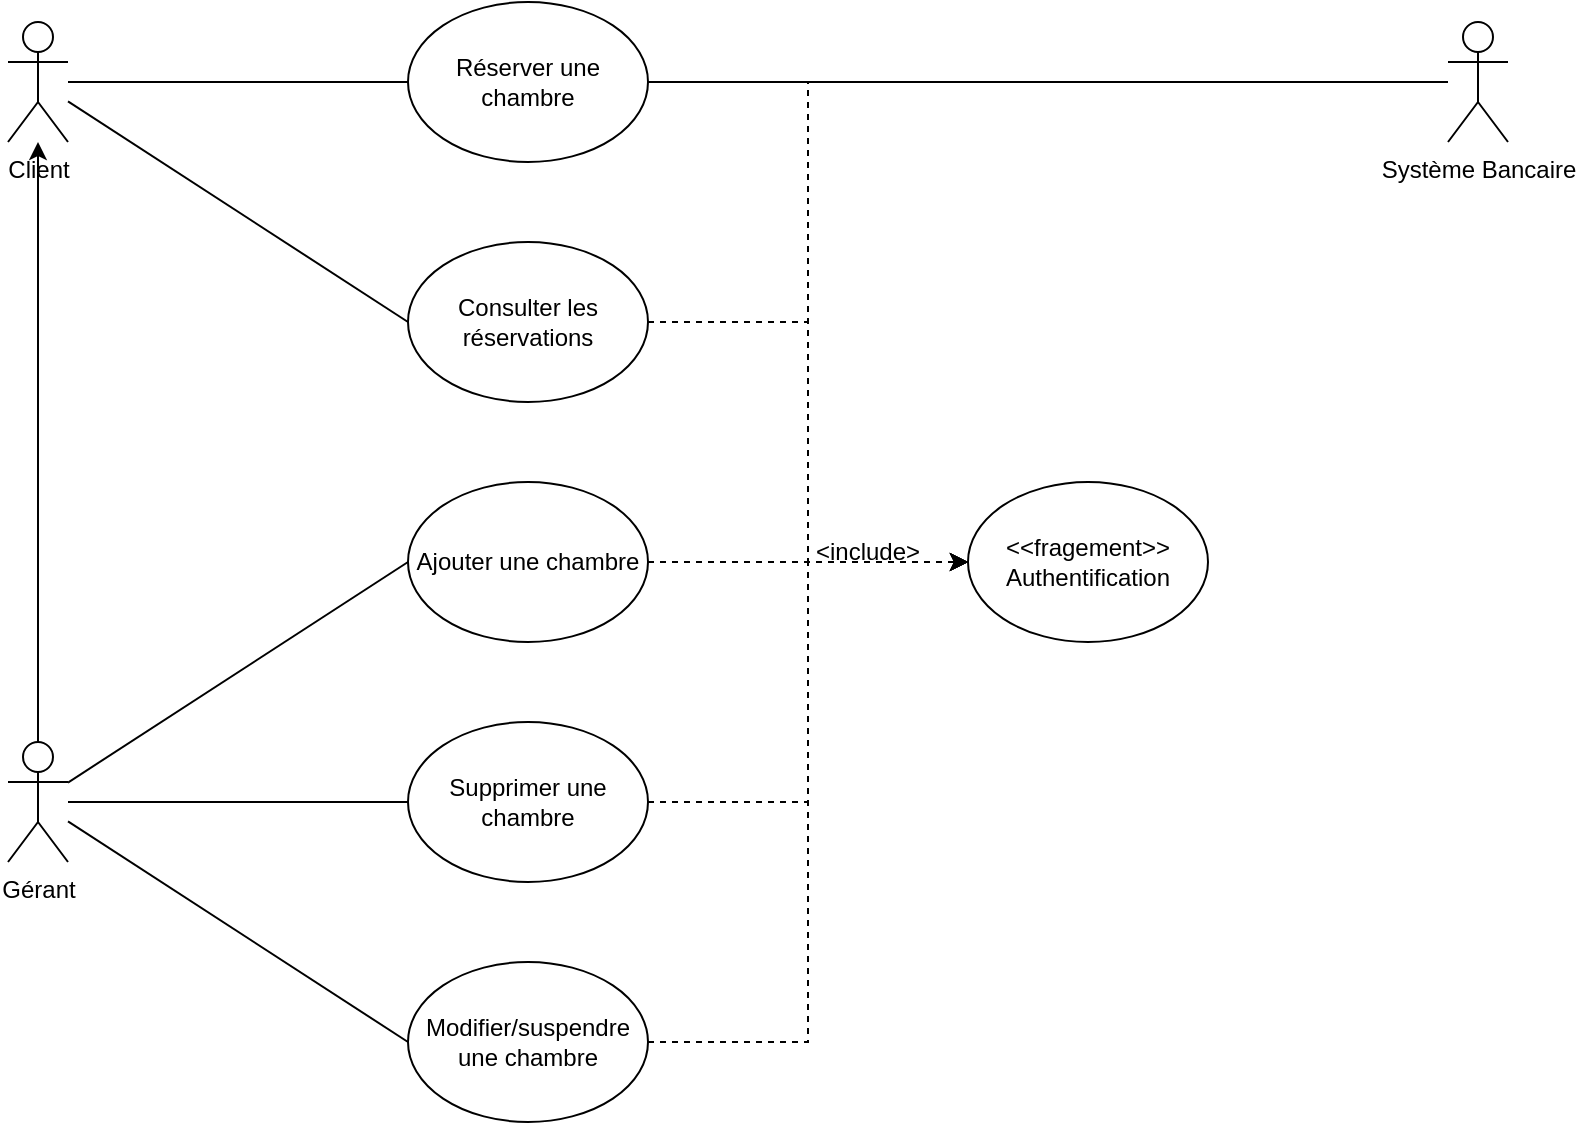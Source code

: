 <mxfile version="24.9.1">
  <diagram name="Page-1" id="KAWNbxfGmZyHJ1Ulraq9">
    <mxGraphModel dx="1520" dy="649" grid="1" gridSize="10" guides="1" tooltips="1" connect="1" arrows="1" fold="1" page="1" pageScale="1" pageWidth="827" pageHeight="1169" math="0" shadow="0">
      <root>
        <mxCell id="0" />
        <mxCell id="1" parent="0" />
        <mxCell id="KDoyVVp4210FgwLk8HPQ-1" value="&lt;div&gt;Client&lt;/div&gt;&lt;div&gt;&lt;br&gt;&lt;/div&gt;" style="shape=umlActor;verticalLabelPosition=bottom;verticalAlign=top;html=1;outlineConnect=0;" vertex="1" parent="1">
          <mxGeometry x="40" y="370" width="30" height="60" as="geometry" />
        </mxCell>
        <mxCell id="KDoyVVp4210FgwLk8HPQ-21" style="edgeStyle=orthogonalEdgeStyle;rounded=0;orthogonalLoop=1;jettySize=auto;html=1;entryX=0;entryY=0.5;entryDx=0;entryDy=0;dashed=1;exitX=1;exitY=0.5;exitDx=0;exitDy=0;" edge="1" parent="1" source="KDoyVVp4210FgwLk8HPQ-3" target="KDoyVVp4210FgwLk8HPQ-14">
          <mxGeometry relative="1" as="geometry">
            <mxPoint x="360" y="400" as="sourcePoint" />
          </mxGeometry>
        </mxCell>
        <mxCell id="KDoyVVp4210FgwLk8HPQ-3" value="Réserver une chambre" style="ellipse;whiteSpace=wrap;html=1;" vertex="1" parent="1">
          <mxGeometry x="240" y="360" width="120" height="80" as="geometry" />
        </mxCell>
        <mxCell id="KDoyVVp4210FgwLk8HPQ-5" value="&lt;div&gt;Gérant&lt;/div&gt;" style="shape=umlActor;verticalLabelPosition=bottom;verticalAlign=top;html=1;outlineConnect=0;" vertex="1" parent="1">
          <mxGeometry x="40" y="730" width="30" height="60" as="geometry" />
        </mxCell>
        <mxCell id="KDoyVVp4210FgwLk8HPQ-20" style="edgeStyle=orthogonalEdgeStyle;rounded=0;orthogonalLoop=1;jettySize=auto;html=1;entryX=0;entryY=0.5;entryDx=0;entryDy=0;dashed=1;" edge="1" parent="1" source="KDoyVVp4210FgwLk8HPQ-6" target="KDoyVVp4210FgwLk8HPQ-14">
          <mxGeometry relative="1" as="geometry" />
        </mxCell>
        <mxCell id="KDoyVVp4210FgwLk8HPQ-6" value="Ajouter une chambre" style="ellipse;whiteSpace=wrap;html=1;" vertex="1" parent="1">
          <mxGeometry x="240" y="600" width="120" height="80" as="geometry" />
        </mxCell>
        <mxCell id="KDoyVVp4210FgwLk8HPQ-19" style="edgeStyle=orthogonalEdgeStyle;rounded=0;orthogonalLoop=1;jettySize=auto;html=1;entryX=0;entryY=0.5;entryDx=0;entryDy=0;dashed=1;" edge="1" parent="1" source="KDoyVVp4210FgwLk8HPQ-7" target="KDoyVVp4210FgwLk8HPQ-14">
          <mxGeometry relative="1" as="geometry" />
        </mxCell>
        <mxCell id="KDoyVVp4210FgwLk8HPQ-7" value="Supprimer une chambre" style="ellipse;whiteSpace=wrap;html=1;" vertex="1" parent="1">
          <mxGeometry x="240" y="720" width="120" height="80" as="geometry" />
        </mxCell>
        <mxCell id="KDoyVVp4210FgwLk8HPQ-18" style="edgeStyle=orthogonalEdgeStyle;rounded=0;orthogonalLoop=1;jettySize=auto;html=1;entryX=0;entryY=0.5;entryDx=0;entryDy=0;dashed=1;" edge="1" parent="1" source="KDoyVVp4210FgwLk8HPQ-8" target="KDoyVVp4210FgwLk8HPQ-14">
          <mxGeometry relative="1" as="geometry" />
        </mxCell>
        <mxCell id="KDoyVVp4210FgwLk8HPQ-8" value="&lt;div&gt;Modifier/suspendre une chambre&lt;/div&gt;" style="ellipse;whiteSpace=wrap;html=1;" vertex="1" parent="1">
          <mxGeometry x="240" y="840" width="120" height="80" as="geometry" />
        </mxCell>
        <mxCell id="KDoyVVp4210FgwLk8HPQ-12" value="" style="endArrow=none;html=1;rounded=0;entryX=0;entryY=0.5;entryDx=0;entryDy=0;" edge="1" parent="1" source="KDoyVVp4210FgwLk8HPQ-1" target="KDoyVVp4210FgwLk8HPQ-3">
          <mxGeometry width="50" height="50" relative="1" as="geometry">
            <mxPoint x="180" y="490" as="sourcePoint" />
            <mxPoint x="230" y="440" as="targetPoint" />
          </mxGeometry>
        </mxCell>
        <mxCell id="KDoyVVp4210FgwLk8HPQ-13" value="" style="endArrow=classic;html=1;rounded=0;" edge="1" parent="1" source="KDoyVVp4210FgwLk8HPQ-5" target="KDoyVVp4210FgwLk8HPQ-1">
          <mxGeometry width="50" height="50" relative="1" as="geometry">
            <mxPoint x="150" y="640" as="sourcePoint" />
            <mxPoint x="200" y="590" as="targetPoint" />
          </mxGeometry>
        </mxCell>
        <mxCell id="KDoyVVp4210FgwLk8HPQ-14" value="&lt;div&gt;&amp;lt;&amp;lt;fragement&amp;gt;&amp;gt;&lt;/div&gt;&lt;div&gt;Authentification&lt;br&gt;&lt;/div&gt;" style="ellipse;whiteSpace=wrap;html=1;" vertex="1" parent="1">
          <mxGeometry x="520" y="600" width="120" height="80" as="geometry" />
        </mxCell>
        <mxCell id="KDoyVVp4210FgwLk8HPQ-15" value="" style="endArrow=none;html=1;rounded=0;entryX=0;entryY=0.5;entryDx=0;entryDy=0;" edge="1" parent="1" source="KDoyVVp4210FgwLk8HPQ-5" target="KDoyVVp4210FgwLk8HPQ-6">
          <mxGeometry width="50" height="50" relative="1" as="geometry">
            <mxPoint x="150" y="770" as="sourcePoint" />
            <mxPoint x="200" y="720" as="targetPoint" />
          </mxGeometry>
        </mxCell>
        <mxCell id="KDoyVVp4210FgwLk8HPQ-16" value="" style="endArrow=none;html=1;rounded=0;entryX=0;entryY=0.5;entryDx=0;entryDy=0;" edge="1" parent="1" source="KDoyVVp4210FgwLk8HPQ-5" target="KDoyVVp4210FgwLk8HPQ-8">
          <mxGeometry width="50" height="50" relative="1" as="geometry">
            <mxPoint x="80" y="760" as="sourcePoint" />
            <mxPoint x="240" y="650" as="targetPoint" />
          </mxGeometry>
        </mxCell>
        <mxCell id="KDoyVVp4210FgwLk8HPQ-17" value="" style="endArrow=none;html=1;rounded=0;entryX=0;entryY=0.5;entryDx=0;entryDy=0;" edge="1" parent="1" source="KDoyVVp4210FgwLk8HPQ-5" target="KDoyVVp4210FgwLk8HPQ-7">
          <mxGeometry width="50" height="50" relative="1" as="geometry">
            <mxPoint x="90" y="770" as="sourcePoint" />
            <mxPoint x="250" y="660" as="targetPoint" />
          </mxGeometry>
        </mxCell>
        <mxCell id="KDoyVVp4210FgwLk8HPQ-24" value="&amp;lt;include&amp;gt;" style="text;html=1;align=center;verticalAlign=middle;whiteSpace=wrap;rounded=0;" vertex="1" parent="1">
          <mxGeometry x="440" y="620" width="60" height="30" as="geometry" />
        </mxCell>
        <mxCell id="KDoyVVp4210FgwLk8HPQ-38" style="edgeStyle=orthogonalEdgeStyle;rounded=0;orthogonalLoop=1;jettySize=auto;html=1;entryX=0;entryY=0.5;entryDx=0;entryDy=0;dashed=1;" edge="1" parent="1" source="KDoyVVp4210FgwLk8HPQ-36" target="KDoyVVp4210FgwLk8HPQ-14">
          <mxGeometry relative="1" as="geometry" />
        </mxCell>
        <mxCell id="KDoyVVp4210FgwLk8HPQ-36" value="Consulter les réservations" style="ellipse;whiteSpace=wrap;html=1;" vertex="1" parent="1">
          <mxGeometry x="240" y="480" width="120" height="80" as="geometry" />
        </mxCell>
        <mxCell id="KDoyVVp4210FgwLk8HPQ-37" value="" style="endArrow=none;html=1;rounded=0;entryX=0;entryY=0.5;entryDx=0;entryDy=0;" edge="1" parent="1" source="KDoyVVp4210FgwLk8HPQ-1" target="KDoyVVp4210FgwLk8HPQ-36">
          <mxGeometry width="50" height="50" relative="1" as="geometry">
            <mxPoint x="80" y="410" as="sourcePoint" />
            <mxPoint x="250" y="410" as="targetPoint" />
          </mxGeometry>
        </mxCell>
        <mxCell id="KDoyVVp4210FgwLk8HPQ-39" value="Système Bancaire" style="shape=umlActor;verticalLabelPosition=bottom;verticalAlign=top;html=1;outlineConnect=0;" vertex="1" parent="1">
          <mxGeometry x="760" y="370" width="30" height="60" as="geometry" />
        </mxCell>
        <mxCell id="KDoyVVp4210FgwLk8HPQ-41" value="" style="endArrow=none;html=1;rounded=0;" edge="1" parent="1" source="KDoyVVp4210FgwLk8HPQ-3" target="KDoyVVp4210FgwLk8HPQ-39">
          <mxGeometry width="50" height="50" relative="1" as="geometry">
            <mxPoint x="360" y="400" as="sourcePoint" />
            <mxPoint x="500" y="450" as="targetPoint" />
          </mxGeometry>
        </mxCell>
      </root>
    </mxGraphModel>
  </diagram>
</mxfile>

